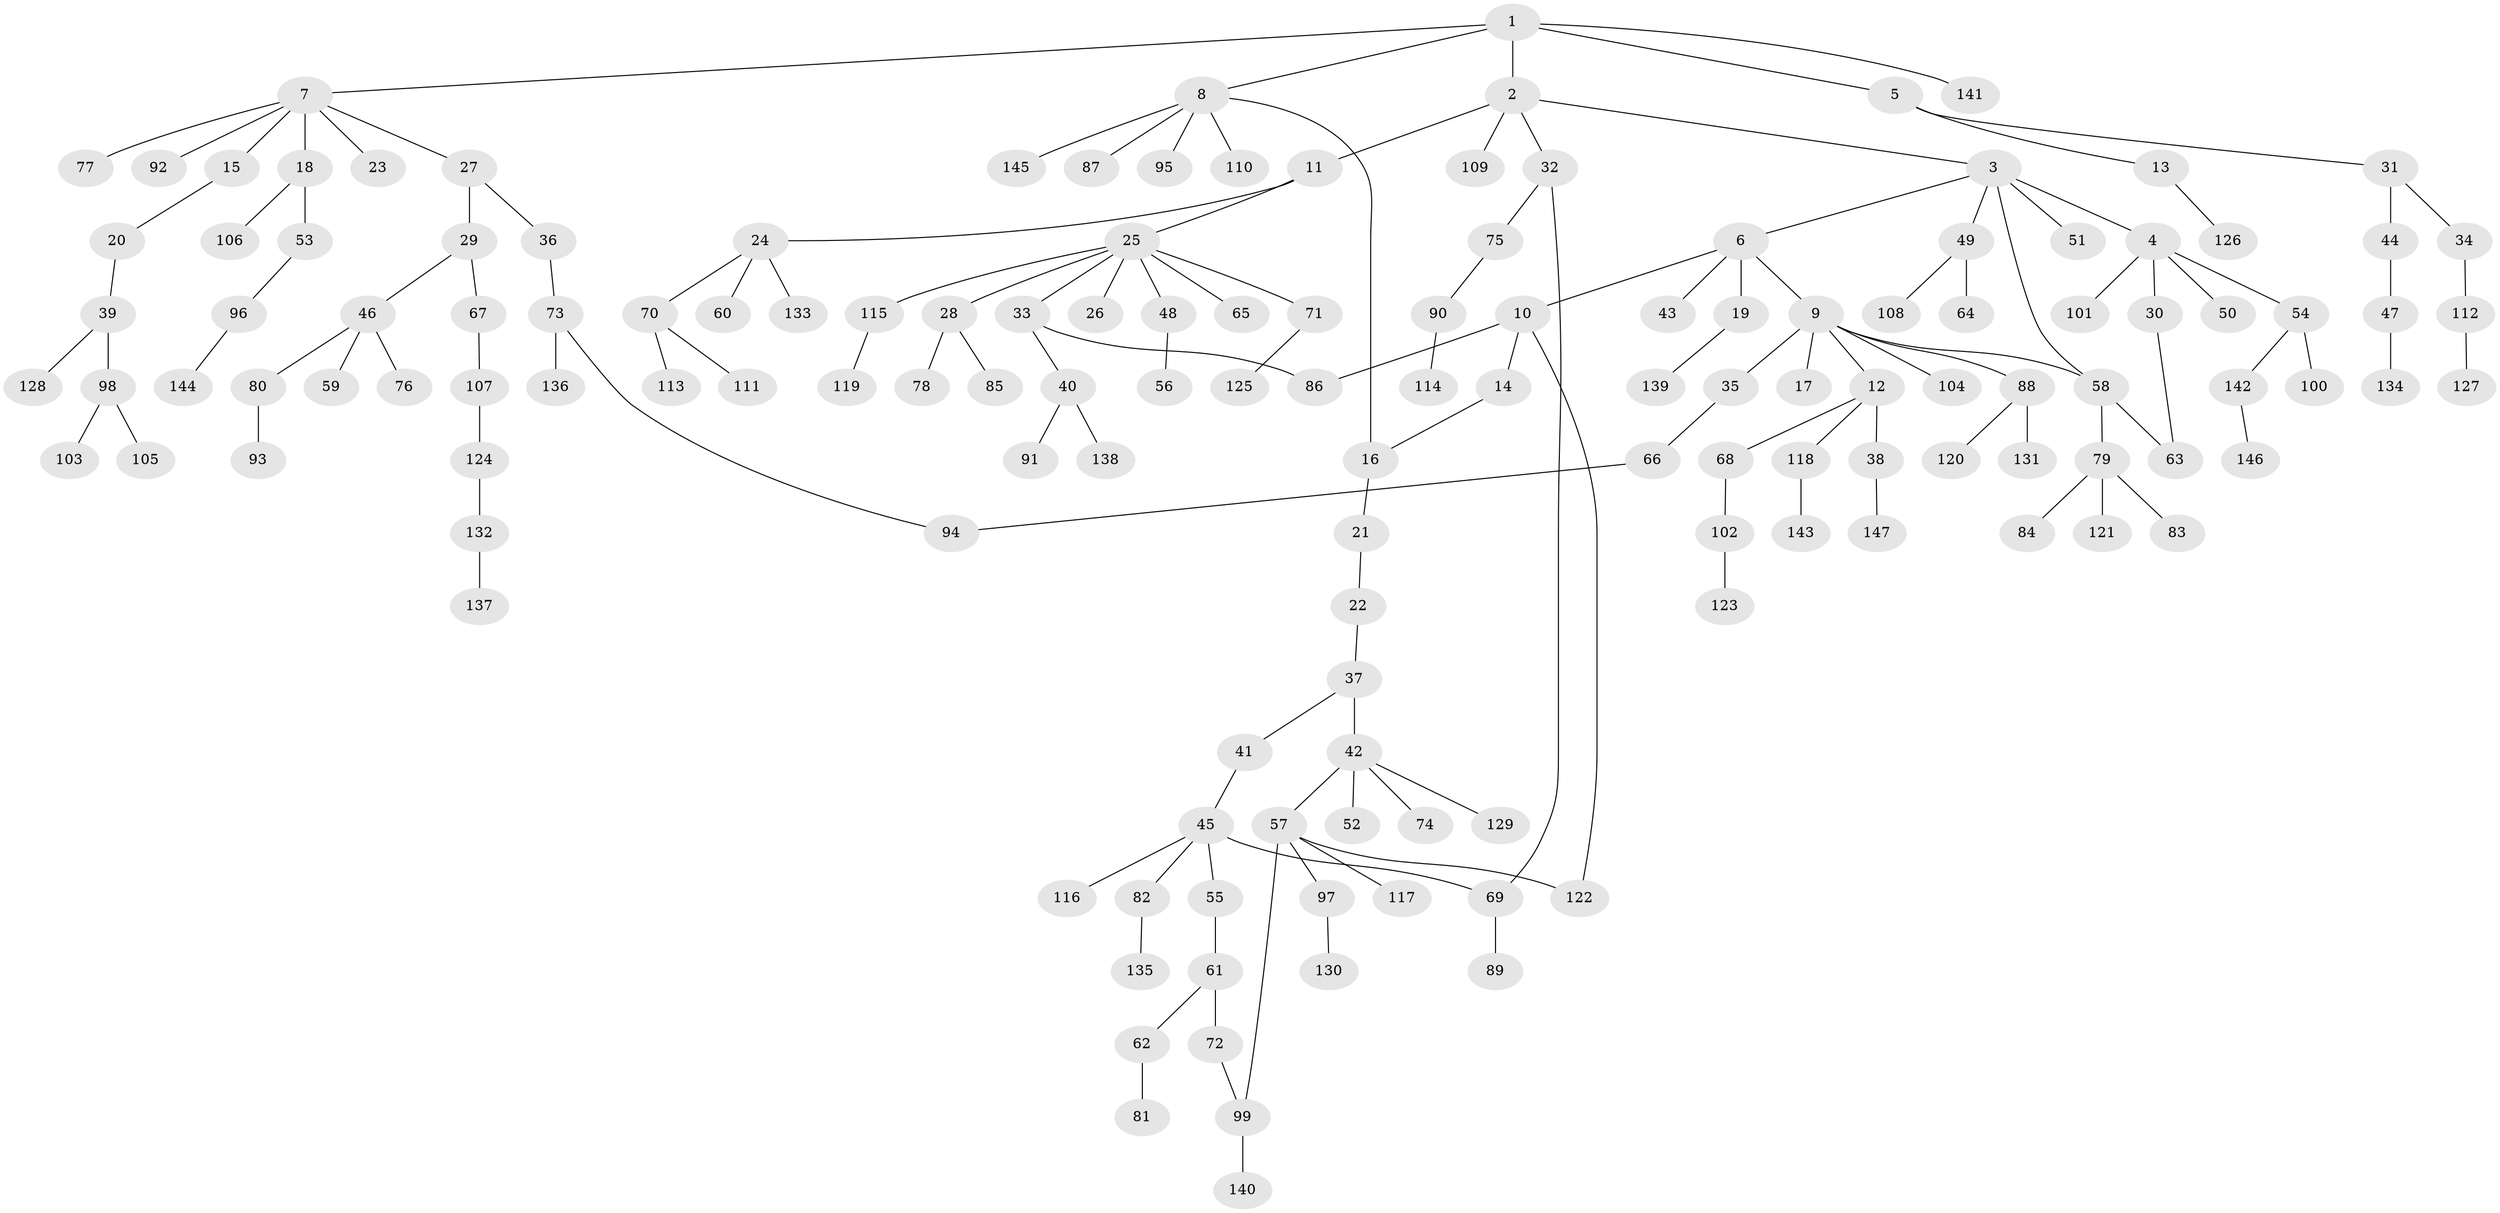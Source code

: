 // Generated by graph-tools (version 1.1) at 2025/00/03/09/25 03:00:56]
// undirected, 147 vertices, 154 edges
graph export_dot {
graph [start="1"]
  node [color=gray90,style=filled];
  1;
  2;
  3;
  4;
  5;
  6;
  7;
  8;
  9;
  10;
  11;
  12;
  13;
  14;
  15;
  16;
  17;
  18;
  19;
  20;
  21;
  22;
  23;
  24;
  25;
  26;
  27;
  28;
  29;
  30;
  31;
  32;
  33;
  34;
  35;
  36;
  37;
  38;
  39;
  40;
  41;
  42;
  43;
  44;
  45;
  46;
  47;
  48;
  49;
  50;
  51;
  52;
  53;
  54;
  55;
  56;
  57;
  58;
  59;
  60;
  61;
  62;
  63;
  64;
  65;
  66;
  67;
  68;
  69;
  70;
  71;
  72;
  73;
  74;
  75;
  76;
  77;
  78;
  79;
  80;
  81;
  82;
  83;
  84;
  85;
  86;
  87;
  88;
  89;
  90;
  91;
  92;
  93;
  94;
  95;
  96;
  97;
  98;
  99;
  100;
  101;
  102;
  103;
  104;
  105;
  106;
  107;
  108;
  109;
  110;
  111;
  112;
  113;
  114;
  115;
  116;
  117;
  118;
  119;
  120;
  121;
  122;
  123;
  124;
  125;
  126;
  127;
  128;
  129;
  130;
  131;
  132;
  133;
  134;
  135;
  136;
  137;
  138;
  139;
  140;
  141;
  142;
  143;
  144;
  145;
  146;
  147;
  1 -- 2;
  1 -- 5;
  1 -- 7;
  1 -- 8;
  1 -- 141;
  2 -- 3;
  2 -- 11;
  2 -- 32;
  2 -- 109;
  3 -- 4;
  3 -- 6;
  3 -- 49;
  3 -- 51;
  3 -- 58;
  4 -- 30;
  4 -- 50;
  4 -- 54;
  4 -- 101;
  5 -- 13;
  5 -- 31;
  6 -- 9;
  6 -- 10;
  6 -- 19;
  6 -- 43;
  7 -- 15;
  7 -- 18;
  7 -- 23;
  7 -- 27;
  7 -- 77;
  7 -- 92;
  8 -- 16;
  8 -- 87;
  8 -- 95;
  8 -- 110;
  8 -- 145;
  9 -- 12;
  9 -- 17;
  9 -- 35;
  9 -- 88;
  9 -- 104;
  9 -- 58;
  10 -- 14;
  10 -- 86;
  10 -- 122;
  11 -- 24;
  11 -- 25;
  12 -- 38;
  12 -- 68;
  12 -- 118;
  13 -- 126;
  14 -- 16;
  15 -- 20;
  16 -- 21;
  18 -- 53;
  18 -- 106;
  19 -- 139;
  20 -- 39;
  21 -- 22;
  22 -- 37;
  24 -- 60;
  24 -- 70;
  24 -- 133;
  25 -- 26;
  25 -- 28;
  25 -- 33;
  25 -- 48;
  25 -- 65;
  25 -- 71;
  25 -- 115;
  27 -- 29;
  27 -- 36;
  28 -- 78;
  28 -- 85;
  29 -- 46;
  29 -- 67;
  30 -- 63;
  31 -- 34;
  31 -- 44;
  32 -- 75;
  32 -- 69;
  33 -- 40;
  33 -- 86;
  34 -- 112;
  35 -- 66;
  36 -- 73;
  37 -- 41;
  37 -- 42;
  38 -- 147;
  39 -- 98;
  39 -- 128;
  40 -- 91;
  40 -- 138;
  41 -- 45;
  42 -- 52;
  42 -- 57;
  42 -- 74;
  42 -- 129;
  44 -- 47;
  45 -- 55;
  45 -- 69;
  45 -- 82;
  45 -- 116;
  46 -- 59;
  46 -- 76;
  46 -- 80;
  47 -- 134;
  48 -- 56;
  49 -- 64;
  49 -- 108;
  53 -- 96;
  54 -- 100;
  54 -- 142;
  55 -- 61;
  57 -- 97;
  57 -- 117;
  57 -- 122;
  57 -- 99;
  58 -- 79;
  58 -- 63;
  61 -- 62;
  61 -- 72;
  62 -- 81;
  66 -- 94;
  67 -- 107;
  68 -- 102;
  69 -- 89;
  70 -- 111;
  70 -- 113;
  71 -- 125;
  72 -- 99;
  73 -- 136;
  73 -- 94;
  75 -- 90;
  79 -- 83;
  79 -- 84;
  79 -- 121;
  80 -- 93;
  82 -- 135;
  88 -- 120;
  88 -- 131;
  90 -- 114;
  96 -- 144;
  97 -- 130;
  98 -- 103;
  98 -- 105;
  99 -- 140;
  102 -- 123;
  107 -- 124;
  112 -- 127;
  115 -- 119;
  118 -- 143;
  124 -- 132;
  132 -- 137;
  142 -- 146;
}
